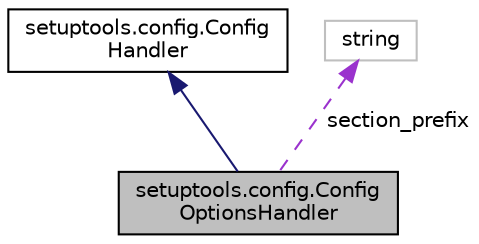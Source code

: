 digraph "setuptools.config.ConfigOptionsHandler"
{
 // LATEX_PDF_SIZE
  edge [fontname="Helvetica",fontsize="10",labelfontname="Helvetica",labelfontsize="10"];
  node [fontname="Helvetica",fontsize="10",shape=record];
  Node1 [label="setuptools.config.Config\lOptionsHandler",height=0.2,width=0.4,color="black", fillcolor="grey75", style="filled", fontcolor="black",tooltip=" "];
  Node2 -> Node1 [dir="back",color="midnightblue",fontsize="10",style="solid",fontname="Helvetica"];
  Node2 [label="setuptools.config.Config\lHandler",height=0.2,width=0.4,color="black", fillcolor="white", style="filled",URL="$d2/d75/classsetuptools_1_1config_1_1_config_handler.html",tooltip=" "];
  Node3 -> Node1 [dir="back",color="darkorchid3",fontsize="10",style="dashed",label=" section_prefix" ,fontname="Helvetica"];
  Node3 [label="string",height=0.2,width=0.4,color="grey75", fillcolor="white", style="filled",tooltip=" "];
}
